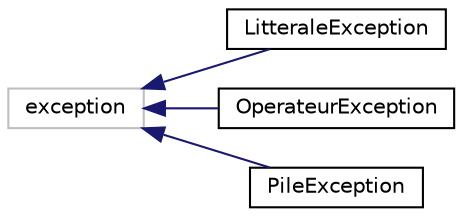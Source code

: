 digraph "Graphical Class Hierarchy"
{
  edge [fontname="Helvetica",fontsize="10",labelfontname="Helvetica",labelfontsize="10"];
  node [fontname="Helvetica",fontsize="10",shape=record];
  rankdir="LR";
  Node1 [label="exception",height=0.2,width=0.4,color="grey75", fillcolor="white", style="filled"];
  Node1 -> Node2 [dir="back",color="midnightblue",fontsize="10",style="solid",fontname="Helvetica"];
  Node2 [label="LitteraleException",height=0.2,width=0.4,color="black", fillcolor="white", style="filled",URL="$class_litterale_exception.html"];
  Node1 -> Node3 [dir="back",color="midnightblue",fontsize="10",style="solid",fontname="Helvetica"];
  Node3 [label="OperateurException",height=0.2,width=0.4,color="black", fillcolor="white", style="filled",URL="$class_operateur_exception.html"];
  Node1 -> Node4 [dir="back",color="midnightblue",fontsize="10",style="solid",fontname="Helvetica"];
  Node4 [label="PileException",height=0.2,width=0.4,color="black", fillcolor="white", style="filled",URL="$class_pile_exception.html"];
}
